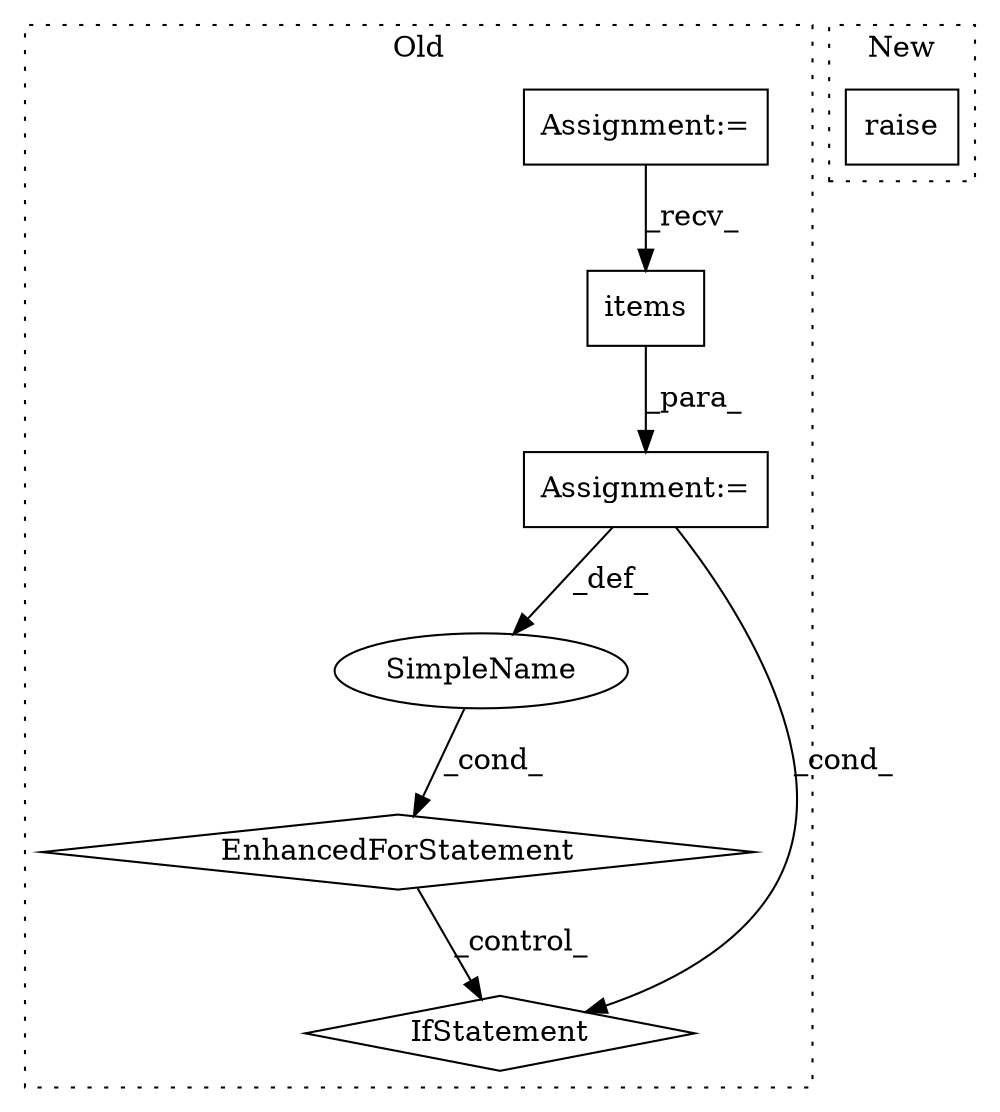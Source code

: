 digraph G {
subgraph cluster0 {
1 [label="items" a="32" s="6424" l="7" shape="box"];
3 [label="Assignment:=" a="7" s="6327,6431" l="72,2" shape="box"];
4 [label="EnhancedForStatement" a="70" s="6327,6431" l="72,2" shape="diamond"];
5 [label="SimpleName" a="42" s="6403" l="5" shape="ellipse"];
6 [label="IfStatement" a="25" s="6523,6566" l="4,2" shape="diamond"];
7 [label="Assignment:=" a="7" s="6246" l="1" shape="box"];
label = "Old";
style="dotted";
}
subgraph cluster1 {
2 [label="raise" a="32" s="5483" l="7" shape="box"];
label = "New";
style="dotted";
}
1 -> 3 [label="_para_"];
3 -> 6 [label="_cond_"];
3 -> 5 [label="_def_"];
4 -> 6 [label="_control_"];
5 -> 4 [label="_cond_"];
7 -> 1 [label="_recv_"];
}